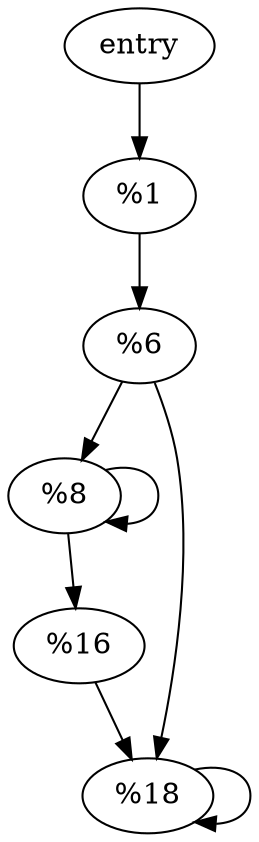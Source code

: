 digraph CFG {
    rankdir=TB;
    
    // Nodes
    entry [label="entry"];
    block1 [label="%1"];
    block6 [label="%6"];
    block8 [label="%8"];
    block16 [label="%16"];
    block18 [label="%18"];
    
    // Edges
    entry -> block1;
    block1 -> block6;
    block6 -> block8;
    block6 -> block18;
    block8 -> block8; // self-loop for the back edge
    block8 -> block16;
    block16 -> block18;
    block18 -> block18; // self-loop for the exit
}